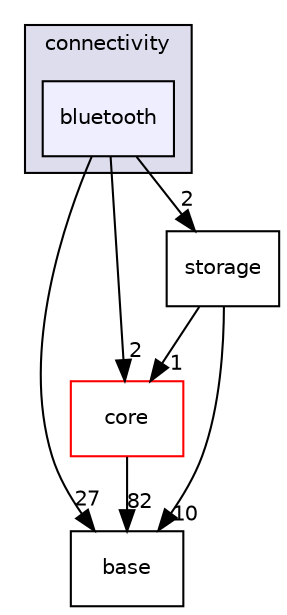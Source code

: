 digraph G {
  compound=true
  node [ fontsize="10", fontname="Helvetica"];
  edge [ labelfontsize="10", labelfontname="Helvetica"];
  subgraph clusterdir_b99e004ae81635e1f5f7317a998851cf {
    graph [ bgcolor="#ddddee", pencolor="black", label="connectivity" fontname="Helvetica", fontsize="10", URL="dir_b99e004ae81635e1f5f7317a998851cf.html"]
  dir_94bf45e40ce1c69ea4470bce5c50bb37 [shape=box, label="bluetooth", style="filled", fillcolor="#eeeeff", pencolor="black", URL="dir_94bf45e40ce1c69ea4470bce5c50bb37.html"];
  }
  dir_18e718a92f1e56f596f9b4a710826a5a [shape=box label="core" fillcolor="white" style="filled" color="red" URL="dir_18e718a92f1e56f596f9b4a710826a5a.html"];
  dir_96bebcbd622f6ba3e4502d519ed457a0 [shape=box label="base" URL="dir_96bebcbd622f6ba3e4502d519ed457a0.html"];
  dir_c9e39960ebe360ab739e60b68b6b53c1 [shape=box label="storage" URL="dir_c9e39960ebe360ab739e60b68b6b53c1.html"];
  dir_94bf45e40ce1c69ea4470bce5c50bb37->dir_18e718a92f1e56f596f9b4a710826a5a [headlabel="2", labeldistance=1.5 headhref="dir_000008_000019.html"];
  dir_94bf45e40ce1c69ea4470bce5c50bb37->dir_96bebcbd622f6ba3e4502d519ed457a0 [headlabel="27", labeldistance=1.5 headhref="dir_000008_000005.html"];
  dir_94bf45e40ce1c69ea4470bce5c50bb37->dir_c9e39960ebe360ab739e60b68b6b53c1 [headlabel="2", labeldistance=1.5 headhref="dir_000008_000048.html"];
  dir_18e718a92f1e56f596f9b4a710826a5a->dir_96bebcbd622f6ba3e4502d519ed457a0 [headlabel="82", labeldistance=1.5 headhref="dir_000019_000005.html"];
  dir_c9e39960ebe360ab739e60b68b6b53c1->dir_18e718a92f1e56f596f9b4a710826a5a [headlabel="1", labeldistance=1.5 headhref="dir_000048_000019.html"];
  dir_c9e39960ebe360ab739e60b68b6b53c1->dir_96bebcbd622f6ba3e4502d519ed457a0 [headlabel="10", labeldistance=1.5 headhref="dir_000048_000005.html"];
}
